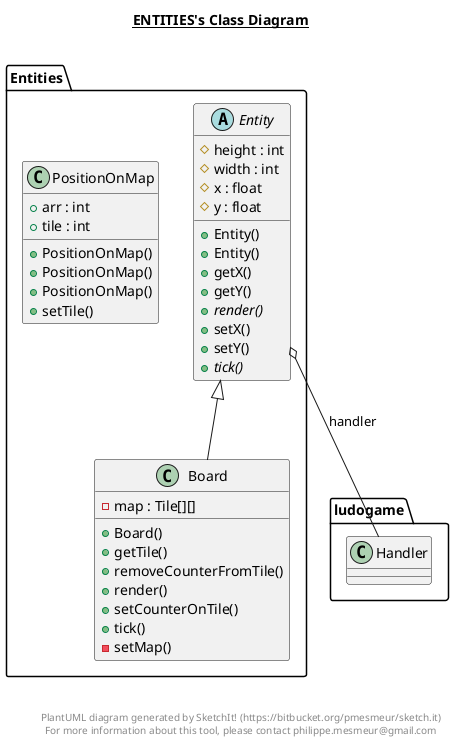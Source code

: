 @startuml

title __ENTITIES's Class Diagram__\n

  namespace Entities {
    class Entities.Board {
        - map : Tile[][]
        + Board()
        + getTile()
        + removeCounterFromTile()
        + render()
        + setCounterOnTile()
        + tick()
        - setMap()
    }
  }
  

  namespace Entities {
    abstract class Entities.Entity {
        # height : int
        # width : int
        # x : float
        # y : float
        + Entity()
        + Entity()
        + getX()
        + getY()
        {abstract} + render()
        + setX()
        + setY()
        {abstract} + tick()
    }
  }
  

  namespace Entities {
    class Entities.PositionOnMap {
        + arr : int
        + tile : int
        + PositionOnMap()
        + PositionOnMap()
        + PositionOnMap()
        + setTile()
    }
  }
  

  Entities.Board -up-|> Entities.Entity
  Entities.Entity o-- ludogame.Handler : handler


right footer


PlantUML diagram generated by SketchIt! (https://bitbucket.org/pmesmeur/sketch.it)
For more information about this tool, please contact philippe.mesmeur@gmail.com
endfooter

@enduml
